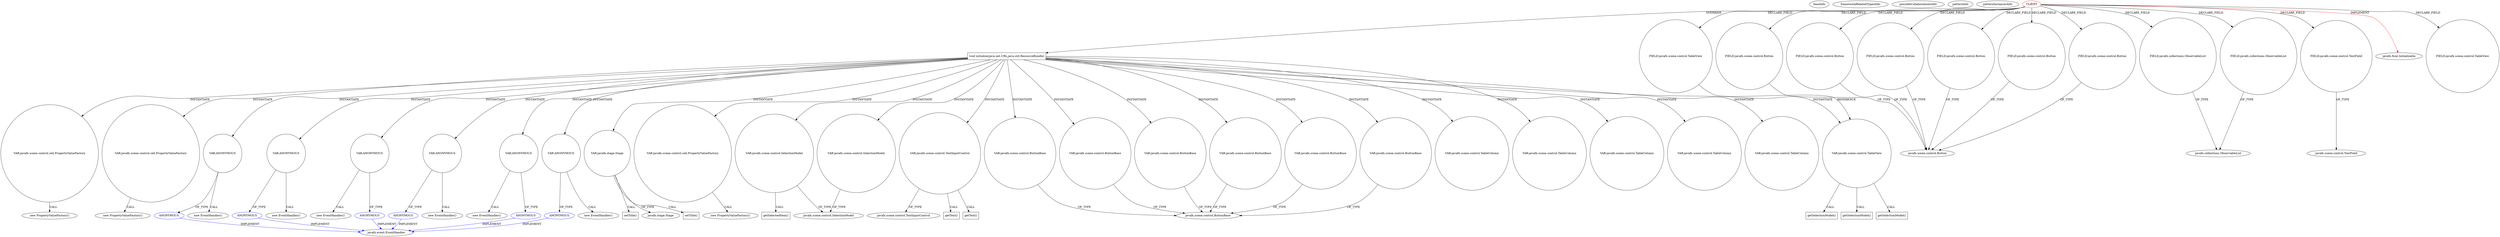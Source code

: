 digraph {
baseInfo[graphId=454,category="pattern",isAnonymous=false,possibleRelation=true]
frameworkRelatedTypesInfo[0="javafx.fxml.Initializable"]
possibleCollaborationsInfo[0="454~INSTANTIATION-OVERRIDING_METHOD_DECLARATION-~javafx.fxml.Initializable ~javafx.event.EventHandler ~false~true",1="454~INSTANTIATION-OVERRIDING_METHOD_DECLARATION-~javafx.fxml.Initializable ~javafx.event.EventHandler ~false~true",2="454~INSTANTIATION-OVERRIDING_METHOD_DECLARATION-~javafx.fxml.Initializable ~javafx.event.EventHandler ~false~true",3="454~INSTANTIATION-OVERRIDING_METHOD_DECLARATION-~javafx.fxml.Initializable ~javafx.event.EventHandler ~false~true",4="454~INSTANTIATION-OVERRIDING_METHOD_DECLARATION-~javafx.fxml.Initializable ~javafx.event.EventHandler ~false~true",5="454~INSTANTIATION-OVERRIDING_METHOD_DECLARATION-~javafx.fxml.Initializable ~javafx.event.EventHandler ~false~true"]
patternInfo[frequency=2.0,patternRootClient=0]
patternInstancesInfo[0="diogocs1-FPessoais~/diogocs1-FPessoais/FPessoais-master/FinancasPessoais/src/app/controllers/HomeController.java~HomeController~2490",1="crosswords-testEnvironment~/crosswords-testEnvironment/testEnvironment-master/src/GUI/MainController.java~MainController~2315"]
97[label="new PropertyValueFactory()",vertexType="CONSTRUCTOR_CALL",isFrameworkType=false]
98[label="VAR:javafx.scene.control.cell.PropertyValueFactory",vertexType="VARIABLE_EXPRESION",isFrameworkType=false,shape=circle]
81[label="void initialize(java.net.URL,java.util.ResourceBundle)",vertexType="OVERRIDING_METHOD_DECLARATION",isFrameworkType=false,shape=box]
0[label="CLIENT",vertexType="ROOT_CLIENT_CLASS_DECLARATION",isFrameworkType=false,color=red]
26[label="FIELD:javafx.scene.control.Button",vertexType="FIELD_DECLARATION",isFrameworkType=false,shape=circle]
24[label="FIELD:javafx.scene.control.Button",vertexType="FIELD_DECLARATION",isFrameworkType=false,shape=circle]
10[label="FIELD:javafx.scene.control.Button",vertexType="FIELD_DECLARATION",isFrameworkType=false,shape=circle]
51[label="FIELD:javafx.scene.control.Button",vertexType="FIELD_DECLARATION",isFrameworkType=false,shape=circle]
4[label="FIELD:javafx.scene.control.Button",vertexType="FIELD_DECLARATION",isFrameworkType=false,shape=circle]
12[label="FIELD:javafx.scene.control.Button",vertexType="FIELD_DECLARATION",isFrameworkType=false,shape=circle]
46[label="FIELD:javafx.collections.ObservableList",vertexType="FIELD_DECLARATION",isFrameworkType=false,shape=circle]
43[label="javafx.collections.ObservableList",vertexType="FRAMEWORK_INTERFACE_TYPE",isFrameworkType=false]
42[label="FIELD:javafx.collections.ObservableList",vertexType="FIELD_DECLARATION",isFrameworkType=false,shape=circle]
396[label="VAR:javafx.scene.control.SelectionModel",vertexType="VARIABLE_EXPRESION",isFrameworkType=false,shape=circle]
397[label="getSelectedItem()",vertexType="INSIDE_CALL",isFrameworkType=false,shape=box]
176[label="javafx.scene.control.SelectionModel",vertexType="FRAMEWORK_CLASS_TYPE",isFrameworkType=false]
331[label="VAR:javafx.scene.control.SelectionModel",vertexType="VARIABLE_EXPRESION",isFrameworkType=false,shape=circle]
245[label="VAR:javafx.scene.control.TextInputControl",vertexType="VARIABLE_EXPRESION",isFrameworkType=false,shape=circle]
234[label="VAR:javafx.scene.control.ButtonBase",vertexType="VARIABLE_EXPRESION",isFrameworkType=false,shape=circle]
129[label="javafx.scene.control.ButtonBase",vertexType="FRAMEWORK_CLASS_TYPE",isFrameworkType=false]
265[label="VAR:javafx.scene.control.ButtonBase",vertexType="VARIABLE_EXPRESION",isFrameworkType=false,shape=circle]
324[label="VAR:javafx.scene.control.ButtonBase",vertexType="VARIABLE_EXPRESION",isFrameworkType=false,shape=circle]
346[label="VAR:javafx.scene.control.ButtonBase",vertexType="VARIABLE_EXPRESION",isFrameworkType=false,shape=circle]
127[label="VAR:javafx.scene.control.ButtonBase",vertexType="VARIABLE_EXPRESION",isFrameworkType=false,shape=circle]
383[label="VAR:javafx.scene.control.ButtonBase",vertexType="VARIABLE_EXPRESION",isFrameworkType=false,shape=circle]
5[label="javafx.scene.control.Button",vertexType="FRAMEWORK_CLASS_TYPE",isFrameworkType=false]
247[label="javafx.scene.control.TextInputControl",vertexType="FRAMEWORK_CLASS_TYPE",isFrameworkType=false]
77[label="FIELD:javafx.scene.control.TextField",vertexType="FIELD_DECLARATION",isFrameworkType=false,shape=circle]
122[label="VAR:javafx.scene.control.cell.PropertyValueFactory",vertexType="VARIABLE_EXPRESION",isFrameworkType=false,shape=circle]
121[label="new PropertyValueFactory()",vertexType="CONSTRUCTOR_CALL",isFrameworkType=false]
92[label="VAR:javafx.scene.control.cell.PropertyValueFactory",vertexType="VARIABLE_EXPRESION",isFrameworkType=false,shape=circle]
91[label="new PropertyValueFactory()",vertexType="CONSTRUCTOR_CALL",isFrameworkType=false]
279[label="getText()",vertexType="INSIDE_CALL",isFrameworkType=false,shape=box]
249[label="getText()",vertexType="INSIDE_CALL",isFrameworkType=false,shape=box]
269[label="VAR:ANONYMOUS",vertexType="VARIABLE_EXPRESION",isFrameworkType=false,shape=circle]
270[label="ANONYMOUS",vertexType="REFERENCE_ANONYMOUS_DECLARATION",isFrameworkType=false,color=blue]
268[label="new EventHandler()",vertexType="CONSTRUCTOR_CALL",isFrameworkType=false]
133[label="javafx.event.EventHandler",vertexType="FRAMEWORK_INTERFACE_TYPE",isFrameworkType=false]
388[label="ANONYMOUS",vertexType="REFERENCE_ANONYMOUS_DECLARATION",isFrameworkType=false,color=blue]
204[label="ANONYMOUS",vertexType="REFERENCE_ANONYMOUS_DECLARATION",isFrameworkType=false,color=blue]
227[label="ANONYMOUS",vertexType="REFERENCE_ANONYMOUS_DECLARATION",isFrameworkType=false,color=blue]
166[label="ANONYMOUS",vertexType="REFERENCE_ANONYMOUS_DECLARATION",isFrameworkType=false,color=blue]
298[label="ANONYMOUS",vertexType="REFERENCE_ANONYMOUS_DECLARATION",isFrameworkType=false,color=blue]
387[label="VAR:ANONYMOUS",vertexType="VARIABLE_EXPRESION",isFrameworkType=false,shape=circle]
386[label="new EventHandler()",vertexType="CONSTRUCTOR_CALL",isFrameworkType=false]
203[label="VAR:ANONYMOUS",vertexType="VARIABLE_EXPRESION",isFrameworkType=false,shape=circle]
202[label="new EventHandler()",vertexType="CONSTRUCTOR_CALL",isFrameworkType=false]
226[label="VAR:ANONYMOUS",vertexType="VARIABLE_EXPRESION",isFrameworkType=false,shape=circle]
225[label="new EventHandler()",vertexType="CONSTRUCTOR_CALL",isFrameworkType=false]
165[label="VAR:ANONYMOUS",vertexType="VARIABLE_EXPRESION",isFrameworkType=false,shape=circle]
164[label="new EventHandler()",vertexType="CONSTRUCTOR_CALL",isFrameworkType=false]
297[label="VAR:ANONYMOUS",vertexType="VARIABLE_EXPRESION",isFrameworkType=false,shape=circle]
296[label="new EventHandler()",vertexType="CONSTRUCTOR_CALL",isFrameworkType=false]
1[label="javafx.fxml.Initializable",vertexType="FRAMEWORK_INTERFACE_TYPE",isFrameworkType=false]
311[label="VAR:javafx.stage.Stage",vertexType="VARIABLE_EXPRESION",isFrameworkType=false,shape=circle]
54[label="javafx.stage.Stage",vertexType="FRAMEWORK_CLASS_TYPE",isFrameworkType=false]
312[label="setTitle()",vertexType="INSIDE_CALL",isFrameworkType=false,shape=box]
370[label="setTitle()",vertexType="INSIDE_CALL",isFrameworkType=false,shape=box]
78[label="javafx.scene.control.TextField",vertexType="FRAMEWORK_CLASS_TYPE",isFrameworkType=false]
177[label="VAR:javafx.scene.control.TableView",vertexType="VARIABLE_EXPRESION",isFrameworkType=false,shape=circle]
284[label="getSelectionModel()",vertexType="INSIDE_CALL",isFrameworkType=false,shape=box]
210[label="getSelectionModel()",vertexType="INSIDE_CALL",isFrameworkType=false,shape=box]
233[label="getSelectionModel()",vertexType="INSIDE_CALL",isFrameworkType=false,shape=box]
73[label="FIELD:javafx.scene.control.TableView",vertexType="FIELD_DECLARATION",isFrameworkType=false,shape=circle]
71[label="FIELD:javafx.scene.control.TableView",vertexType="FIELD_DECLARATION",isFrameworkType=false,shape=circle]
82[label="VAR:javafx.scene.control.TableColumn",vertexType="VARIABLE_EXPRESION",isFrameworkType=false,shape=circle]
118[label="VAR:javafx.scene.control.TableColumn",vertexType="VARIABLE_EXPRESION",isFrameworkType=false,shape=circle]
106[label="VAR:javafx.scene.control.TableColumn",vertexType="VARIABLE_EXPRESION",isFrameworkType=false,shape=circle]
100[label="VAR:javafx.scene.control.TableColumn",vertexType="VARIABLE_EXPRESION",isFrameworkType=false,shape=circle]
88[label="VAR:javafx.scene.control.TableColumn",vertexType="VARIABLE_EXPRESION",isFrameworkType=false,shape=circle]
26->5[label="OF_TYPE"]
81->234[label="INSTANTIATE"]
81->226[label="INSTANTIATE"]
203->202[label="CALL"]
0->73[label="DECLARE_FIELD"]
388->133[label="IMPLEMENT",color=blue]
0->81[label="OVERRIDE"]
81->106[label="INSTANTIATE"]
81->165[label="INSTANTIATE"]
311->370[label="CALL"]
81->203[label="INSTANTIATE"]
81->122[label="INSTANTIATE"]
269->268[label="CALL"]
12->5[label="OF_TYPE"]
92->91[label="CALL"]
245->279[label="CALL"]
81->118[label="INSTANTIATE"]
234->129[label="OF_TYPE"]
122->121[label="CALL"]
81->82[label="INSTANTIATE"]
387->388[label="OF_TYPE"]
269->270[label="OF_TYPE"]
81->100[label="INSTANTIATE"]
81->297[label="INSTANTIATE"]
396->397[label="CALL"]
331->176[label="OF_TYPE"]
165->164[label="CALL"]
297->298[label="OF_TYPE"]
297->296[label="CALL"]
265->129[label="OF_TYPE"]
98->97[label="CALL"]
81->269[label="INSTANTIATE"]
81->98[label="INSTANTIATE"]
81->324[label="INSTANTIATE"]
298->133[label="IMPLEMENT",color=blue]
177->233[label="CALL"]
81->383[label="INSTANTIATE"]
0->10[label="DECLARE_FIELD"]
81->92[label="INSTANTIATE"]
383->129[label="OF_TYPE"]
81->245[label="INSTANTIATE"]
166->133[label="IMPLEMENT",color=blue]
204->133[label="IMPLEMENT",color=blue]
396->176[label="OF_TYPE"]
71->177[label="REFERENCE"]
0->24[label="DECLARE_FIELD"]
81->396[label="INSTANTIATE"]
0->12[label="DECLARE_FIELD"]
10->5[label="OF_TYPE"]
0->71[label="DECLARE_FIELD"]
226->225[label="CALL"]
270->133[label="IMPLEMENT",color=blue]
203->204[label="OF_TYPE"]
81->346[label="INSTANTIATE"]
81->311[label="INSTANTIATE"]
77->78[label="OF_TYPE"]
81->127[label="INSTANTIATE"]
324->129[label="OF_TYPE"]
0->1[label="IMPLEMENT",color=red]
51->5[label="OF_TYPE"]
42->43[label="OF_TYPE"]
245->247[label="OF_TYPE"]
165->166[label="OF_TYPE"]
311->54[label="OF_TYPE"]
81->88[label="INSTANTIATE"]
0->4[label="DECLARE_FIELD"]
81->387[label="INSTANTIATE"]
0->51[label="DECLARE_FIELD"]
81->265[label="INSTANTIATE"]
0->42[label="DECLARE_FIELD"]
127->129[label="OF_TYPE"]
227->133[label="IMPLEMENT",color=blue]
346->129[label="OF_TYPE"]
0->26[label="DECLARE_FIELD"]
4->5[label="OF_TYPE"]
311->312[label="CALL"]
387->386[label="CALL"]
177->284[label="CALL"]
0->77[label="DECLARE_FIELD"]
24->5[label="OF_TYPE"]
81->331[label="INSTANTIATE"]
226->227[label="OF_TYPE"]
0->46[label="DECLARE_FIELD"]
46->43[label="OF_TYPE"]
177->210[label="CALL"]
81->177[label="INSTANTIATE"]
245->249[label="CALL"]
}
